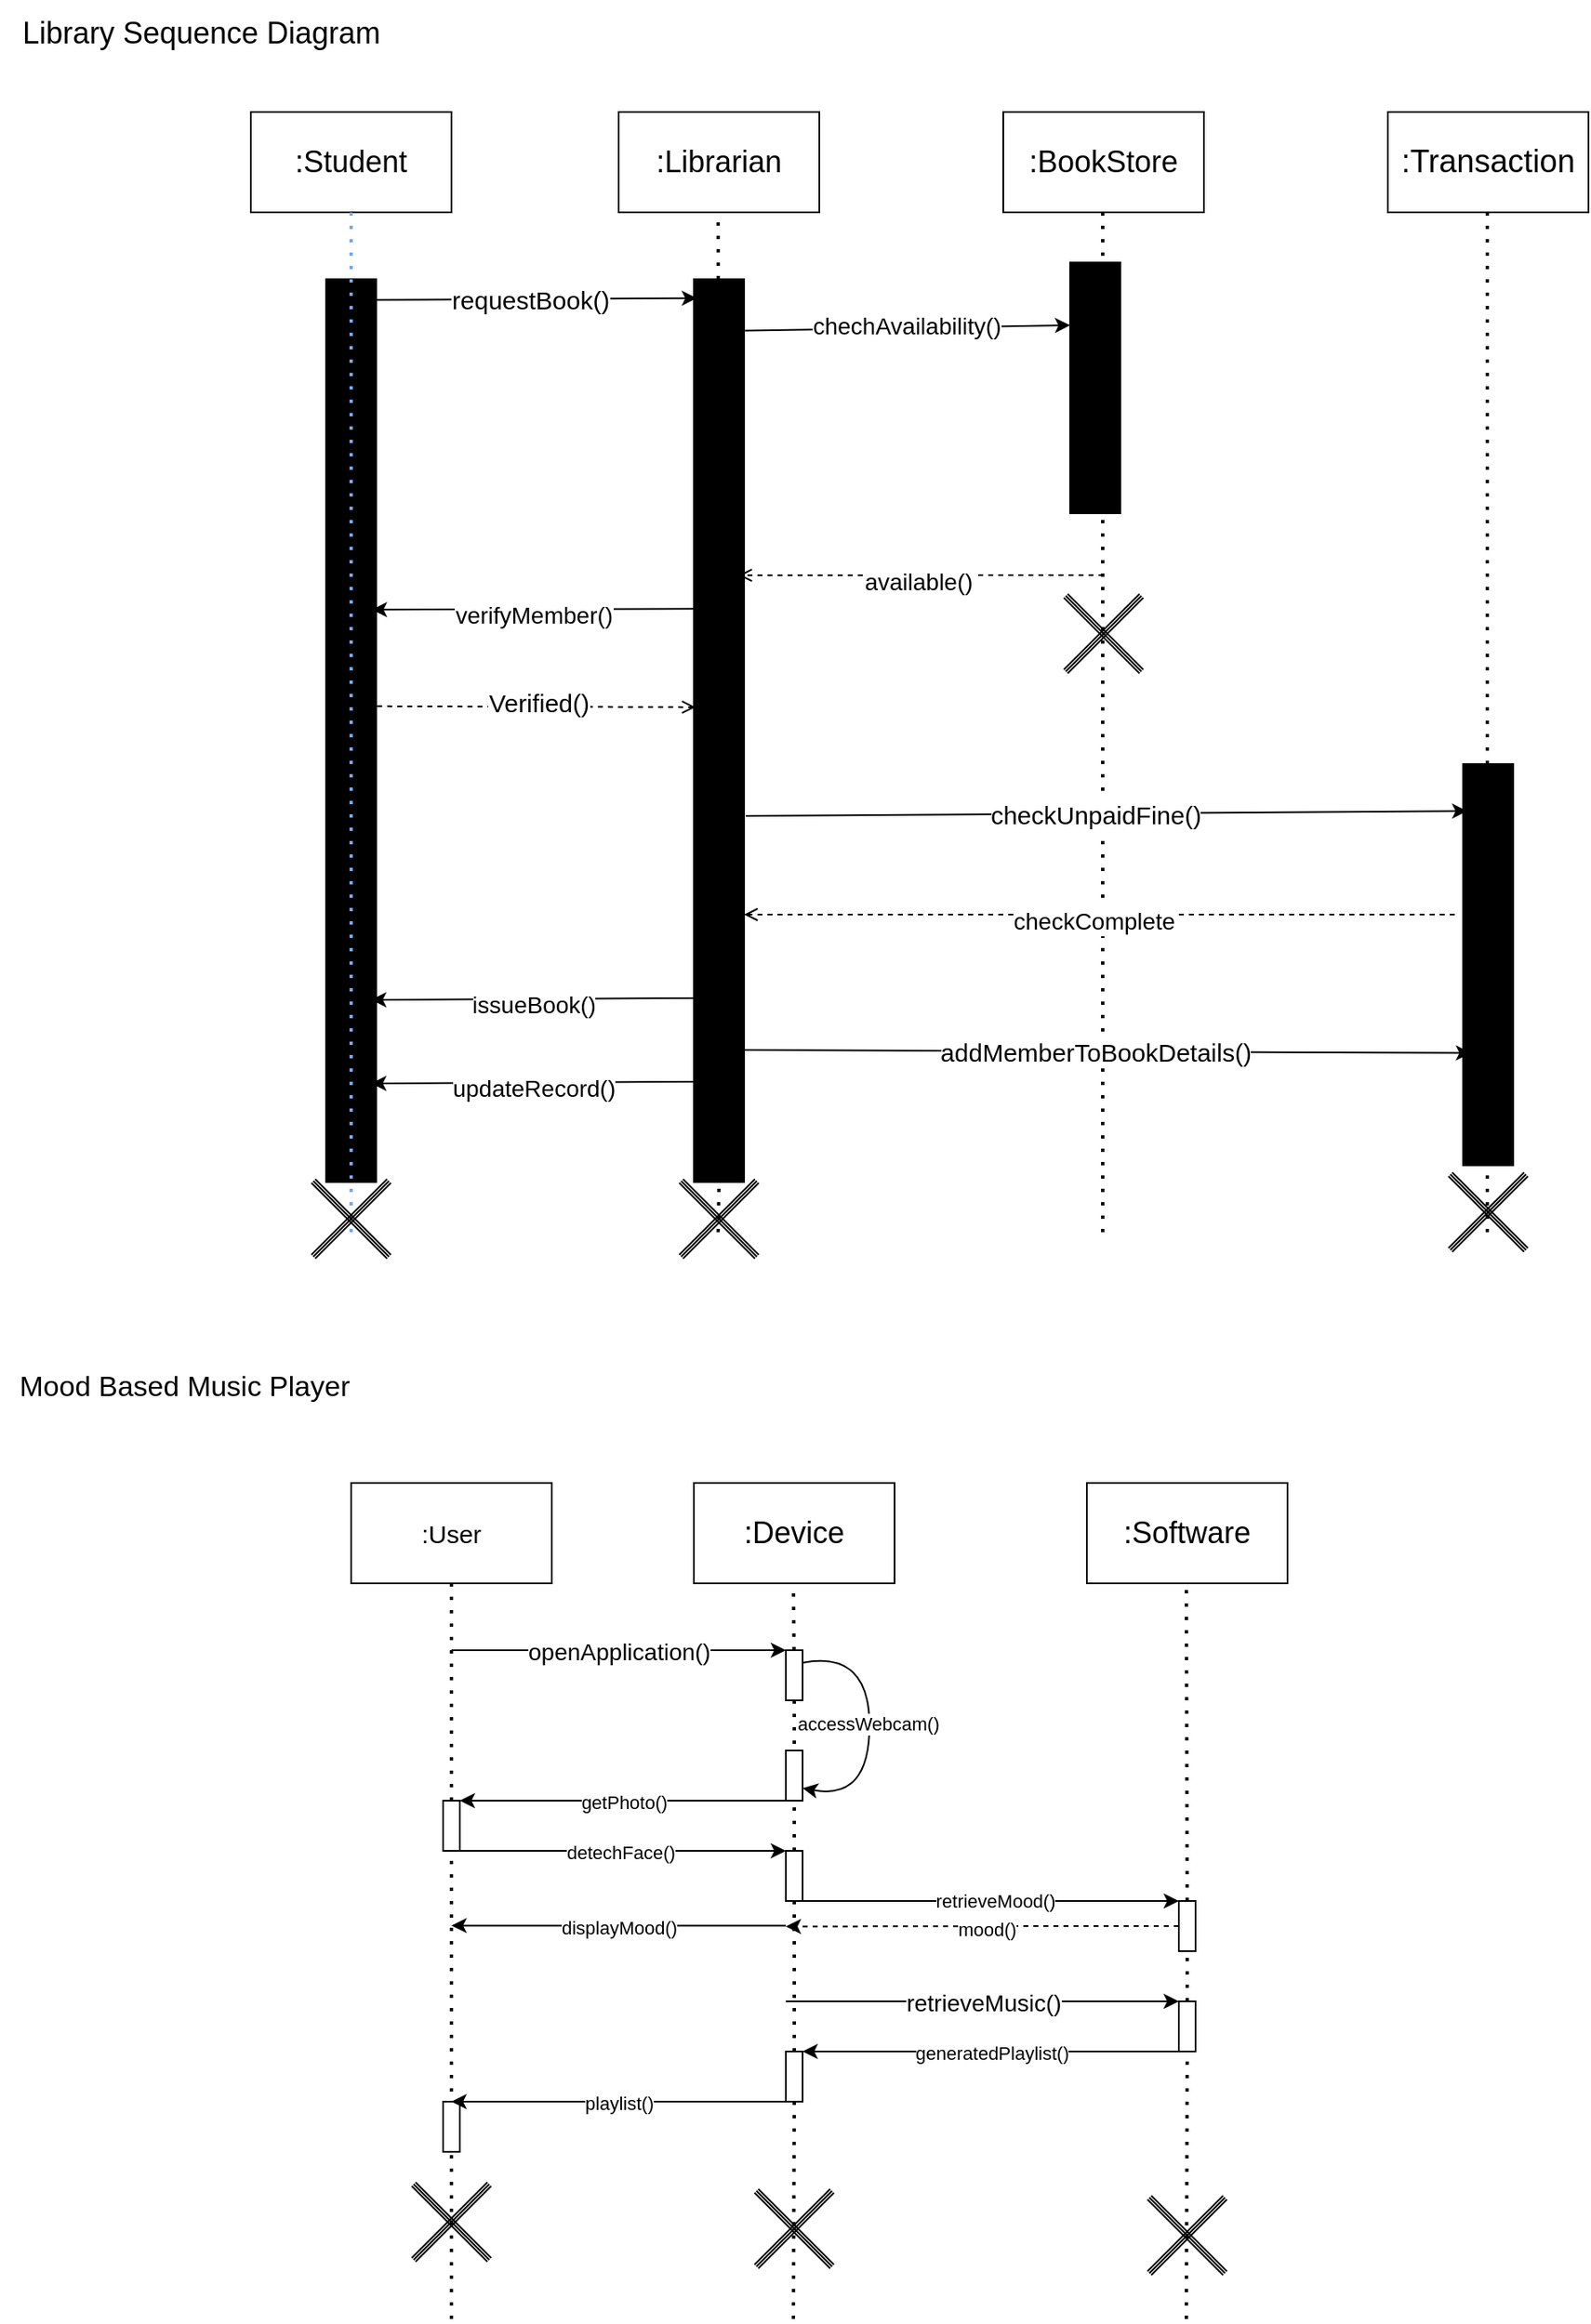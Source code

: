 <mxfile version="25.0.3">
  <diagram name="Page-1" id="gF47ZrCPspih5D5STg21">
    <mxGraphModel dx="1122" dy="735" grid="1" gridSize="10" guides="1" tooltips="1" connect="1" arrows="1" fold="1" page="1" pageScale="1" pageWidth="850" pageHeight="1100" math="0" shadow="0">
      <root>
        <mxCell id="0" />
        <mxCell id="1" parent="0" />
        <mxCell id="yREjnrGovYr2z1x9iULT-9" value="" style="rounded=0;whiteSpace=wrap;html=1;fillColor=#000000;" vertex="1" parent="1">
          <mxGeometry x="205" y="200" width="30" height="540" as="geometry" />
        </mxCell>
        <mxCell id="yREjnrGovYr2z1x9iULT-1" value="&lt;font style=&quot;font-size: 18px;&quot;&gt;:Student&lt;/font&gt;" style="rounded=0;whiteSpace=wrap;html=1;" vertex="1" parent="1">
          <mxGeometry x="160" y="100" width="120" height="60" as="geometry" />
        </mxCell>
        <mxCell id="yREjnrGovYr2z1x9iULT-2" value="&lt;font style=&quot;font-size: 18px;&quot;&gt;:Librarian&lt;/font&gt;" style="rounded=0;whiteSpace=wrap;html=1;" vertex="1" parent="1">
          <mxGeometry x="380" y="100" width="120" height="60" as="geometry" />
        </mxCell>
        <mxCell id="yREjnrGovYr2z1x9iULT-3" value="&lt;font style=&quot;font-size: 18px;&quot;&gt;:BookStore&lt;/font&gt;" style="rounded=0;whiteSpace=wrap;html=1;" vertex="1" parent="1">
          <mxGeometry x="610" y="100" width="120" height="60" as="geometry" />
        </mxCell>
        <mxCell id="yREjnrGovYr2z1x9iULT-4" value="&lt;font style=&quot;font-size: 19px;&quot;&gt;:Transaction&lt;/font&gt;" style="rounded=0;whiteSpace=wrap;html=1;" vertex="1" parent="1">
          <mxGeometry x="840" y="100" width="120" height="60" as="geometry" />
        </mxCell>
        <mxCell id="yREjnrGovYr2z1x9iULT-5" value="" style="endArrow=none;dashed=1;html=1;dashPattern=1 3;strokeWidth=2;rounded=0;entryX=0.5;entryY=1;entryDx=0;entryDy=0;strokeColor=#7EA6E0;" edge="1" parent="1" target="yREjnrGovYr2z1x9iULT-1">
          <mxGeometry width="50" height="50" relative="1" as="geometry">
            <mxPoint x="220" y="770" as="sourcePoint" />
            <mxPoint x="230" y="280" as="targetPoint" />
          </mxGeometry>
        </mxCell>
        <mxCell id="yREjnrGovYr2z1x9iULT-6" value="" style="endArrow=none;dashed=1;html=1;dashPattern=1 3;strokeWidth=2;rounded=0;entryX=0.5;entryY=1;entryDx=0;entryDy=0;" edge="1" parent="1" source="yREjnrGovYr2z1x9iULT-10">
          <mxGeometry width="50" height="50" relative="1" as="geometry">
            <mxPoint x="439.5" y="770" as="sourcePoint" />
            <mxPoint x="439.5" y="160" as="targetPoint" />
          </mxGeometry>
        </mxCell>
        <mxCell id="yREjnrGovYr2z1x9iULT-7" value="" style="endArrow=none;dashed=1;html=1;dashPattern=1 3;strokeWidth=2;rounded=0;entryX=0.5;entryY=1;entryDx=0;entryDy=0;" edge="1" parent="1">
          <mxGeometry width="50" height="50" relative="1" as="geometry">
            <mxPoint x="669.5" y="770" as="sourcePoint" />
            <mxPoint x="669.5" y="160" as="targetPoint" />
          </mxGeometry>
        </mxCell>
        <mxCell id="yREjnrGovYr2z1x9iULT-8" value="" style="endArrow=none;dashed=1;html=1;dashPattern=1 3;strokeWidth=2;rounded=0;entryX=0.5;entryY=1;entryDx=0;entryDy=0;" edge="1" parent="1">
          <mxGeometry width="50" height="50" relative="1" as="geometry">
            <mxPoint x="899.5" y="770" as="sourcePoint" />
            <mxPoint x="899.5" y="160" as="targetPoint" />
          </mxGeometry>
        </mxCell>
        <mxCell id="yREjnrGovYr2z1x9iULT-11" value="" style="endArrow=none;dashed=1;html=1;dashPattern=1 3;strokeWidth=2;rounded=0;entryX=0.5;entryY=1;entryDx=0;entryDy=0;" edge="1" parent="1" target="yREjnrGovYr2z1x9iULT-10">
          <mxGeometry width="50" height="50" relative="1" as="geometry">
            <mxPoint x="439.5" y="770" as="sourcePoint" />
            <mxPoint x="439.5" y="160" as="targetPoint" />
          </mxGeometry>
        </mxCell>
        <mxCell id="yREjnrGovYr2z1x9iULT-10" value="" style="rounded=0;whiteSpace=wrap;html=1;fillColor=#000000;" vertex="1" parent="1">
          <mxGeometry x="425" y="200" width="30" height="540" as="geometry" />
        </mxCell>
        <mxCell id="yREjnrGovYr2z1x9iULT-12" value="" style="rounded=0;whiteSpace=wrap;html=1;fillColor=#000000;" vertex="1" parent="1">
          <mxGeometry x="650" y="190" width="30" height="150" as="geometry" />
        </mxCell>
        <mxCell id="yREjnrGovYr2z1x9iULT-13" value="" style="rounded=0;whiteSpace=wrap;html=1;fillColor=#000000;" vertex="1" parent="1">
          <mxGeometry x="885" y="490" width="30" height="240" as="geometry" />
        </mxCell>
        <mxCell id="yREjnrGovYr2z1x9iULT-14" value="" style="endArrow=classic;html=1;rounded=0;exitX=0.94;exitY=0.023;exitDx=0;exitDy=0;exitPerimeter=0;entryX=0.06;entryY=0.021;entryDx=0;entryDy=0;entryPerimeter=0;" edge="1" parent="1" source="yREjnrGovYr2z1x9iULT-9" target="yREjnrGovYr2z1x9iULT-10">
          <mxGeometry width="50" height="50" relative="1" as="geometry">
            <mxPoint x="290" y="260" as="sourcePoint" />
            <mxPoint x="340" y="210" as="targetPoint" />
          </mxGeometry>
        </mxCell>
        <mxCell id="yREjnrGovYr2z1x9iULT-15" value="&lt;span style=&quot;font-size: 15px;&quot;&gt;requestBook()&lt;/span&gt;" style="edgeLabel;html=1;align=center;verticalAlign=middle;resizable=0;points=[];" vertex="1" connectable="0" parent="yREjnrGovYr2z1x9iULT-14">
          <mxGeometry x="-0.033" relative="1" as="geometry">
            <mxPoint as="offset" />
          </mxGeometry>
        </mxCell>
        <mxCell id="yREjnrGovYr2z1x9iULT-16" value="" style="endArrow=classic;html=1;rounded=0;entryX=0;entryY=0.25;entryDx=0;entryDy=0;exitX=1.02;exitY=0.057;exitDx=0;exitDy=0;exitPerimeter=0;" edge="1" parent="1" source="yREjnrGovYr2z1x9iULT-10" target="yREjnrGovYr2z1x9iULT-12">
          <mxGeometry width="50" height="50" relative="1" as="geometry">
            <mxPoint x="330" y="480" as="sourcePoint" />
            <mxPoint x="380" y="430" as="targetPoint" />
          </mxGeometry>
        </mxCell>
        <mxCell id="yREjnrGovYr2z1x9iULT-17" value="&lt;font style=&quot;font-size: 14px;&quot;&gt;chechAvailability()&lt;/font&gt;" style="edgeLabel;html=1;align=center;verticalAlign=middle;resizable=0;points=[];" vertex="1" connectable="0" parent="yREjnrGovYr2z1x9iULT-16">
          <mxGeometry x="-0.01" y="1" relative="1" as="geometry">
            <mxPoint as="offset" />
          </mxGeometry>
        </mxCell>
        <mxCell id="yREjnrGovYr2z1x9iULT-18" value="" style="endArrow=open;html=1;rounded=0;entryX=0.887;entryY=0.328;entryDx=0;entryDy=0;entryPerimeter=0;endFill=0;dashed=1;" edge="1" parent="1" target="yREjnrGovYr2z1x9iULT-10">
          <mxGeometry width="50" height="50" relative="1" as="geometry">
            <mxPoint x="670" y="377" as="sourcePoint" />
            <mxPoint x="590" y="330" as="targetPoint" />
          </mxGeometry>
        </mxCell>
        <mxCell id="yREjnrGovYr2z1x9iULT-19" value="&lt;font style=&quot;font-size: 14px;&quot;&gt;available()&lt;/font&gt;" style="edgeLabel;html=1;align=center;verticalAlign=middle;resizable=0;points=[];" vertex="1" connectable="0" parent="yREjnrGovYr2z1x9iULT-18">
          <mxGeometry x="0.018" y="4" relative="1" as="geometry">
            <mxPoint as="offset" />
          </mxGeometry>
        </mxCell>
        <mxCell id="yREjnrGovYr2z1x9iULT-21" value="" style="pointerEvents=1;verticalLabelPosition=bottom;shadow=0;dashed=0;align=center;html=1;verticalAlign=top;shape=mxgraph.electrical.inductors.iron_core;rotation=45;" vertex="1" parent="1">
          <mxGeometry x="638" y="410" width="64" height="4" as="geometry" />
        </mxCell>
        <mxCell id="yREjnrGovYr2z1x9iULT-22" value="" style="pointerEvents=1;verticalLabelPosition=bottom;shadow=0;dashed=0;align=center;html=1;verticalAlign=top;shape=mxgraph.electrical.inductors.iron_core;rotation=-45;" vertex="1" parent="1">
          <mxGeometry x="638" y="410" width="64" height="4" as="geometry" />
        </mxCell>
        <mxCell id="yREjnrGovYr2z1x9iULT-23" value="" style="endArrow=classic;html=1;rounded=0;entryX=0.913;entryY=0.366;entryDx=0;entryDy=0;entryPerimeter=0;exitX=0.007;exitY=0.365;exitDx=0;exitDy=0;exitPerimeter=0;" edge="1" parent="1" source="yREjnrGovYr2z1x9iULT-10" target="yREjnrGovYr2z1x9iULT-9">
          <mxGeometry width="50" height="50" relative="1" as="geometry">
            <mxPoint x="340" y="460" as="sourcePoint" />
            <mxPoint x="390" y="410" as="targetPoint" />
            <Array as="points" />
          </mxGeometry>
        </mxCell>
        <mxCell id="yREjnrGovYr2z1x9iULT-24" value="&lt;font style=&quot;font-size: 14px;&quot;&gt;verifyMember()&lt;/font&gt;" style="edgeLabel;html=1;align=center;verticalAlign=middle;resizable=0;points=[];" vertex="1" connectable="0" parent="yREjnrGovYr2z1x9iULT-23">
          <mxGeometry x="0.0" y="3" relative="1" as="geometry">
            <mxPoint as="offset" />
          </mxGeometry>
        </mxCell>
        <mxCell id="yREjnrGovYr2z1x9iULT-25" value="" style="endArrow=open;html=1;rounded=0;entryX=0.033;entryY=0.474;entryDx=0;entryDy=0;entryPerimeter=0;endFill=0;dashed=1;exitX=1.02;exitY=0.473;exitDx=0;exitDy=0;exitPerimeter=0;" edge="1" parent="1" source="yREjnrGovYr2z1x9iULT-9" target="yREjnrGovYr2z1x9iULT-10">
          <mxGeometry width="50" height="50" relative="1" as="geometry">
            <mxPoint x="500" y="580" as="sourcePoint" />
            <mxPoint x="282" y="580" as="targetPoint" />
          </mxGeometry>
        </mxCell>
        <mxCell id="yREjnrGovYr2z1x9iULT-30" value="&lt;font style=&quot;font-size: 15px;&quot;&gt;Verified()&lt;/font&gt;" style="edgeLabel;html=1;align=center;verticalAlign=middle;resizable=0;points=[];" vertex="1" connectable="0" parent="yREjnrGovYr2z1x9iULT-25">
          <mxGeometry x="0.011" y="3" relative="1" as="geometry">
            <mxPoint as="offset" />
          </mxGeometry>
        </mxCell>
        <mxCell id="yREjnrGovYr2z1x9iULT-31" value="" style="endArrow=classic;html=1;rounded=0;exitX=0.94;exitY=0.023;exitDx=0;exitDy=0;exitPerimeter=0;entryX=0.083;entryY=0.117;entryDx=0;entryDy=0;entryPerimeter=0;" edge="1" parent="1" target="yREjnrGovYr2z1x9iULT-13">
          <mxGeometry width="50" height="50" relative="1" as="geometry">
            <mxPoint x="456" y="521" as="sourcePoint" />
            <mxPoint x="880" y="520" as="targetPoint" />
          </mxGeometry>
        </mxCell>
        <mxCell id="yREjnrGovYr2z1x9iULT-32" value="&lt;span style=&quot;font-size: 15px;&quot;&gt;checkUnpaidFine()&lt;/span&gt;" style="edgeLabel;html=1;align=center;verticalAlign=middle;resizable=0;points=[];" vertex="1" connectable="0" parent="yREjnrGovYr2z1x9iULT-31">
          <mxGeometry x="-0.033" relative="1" as="geometry">
            <mxPoint as="offset" />
          </mxGeometry>
        </mxCell>
        <mxCell id="yREjnrGovYr2z1x9iULT-33" value="" style="endArrow=open;html=1;rounded=0;entryX=0.887;entryY=0.328;entryDx=0;entryDy=0;entryPerimeter=0;endFill=0;dashed=1;" edge="1" parent="1">
          <mxGeometry width="50" height="50" relative="1" as="geometry">
            <mxPoint x="880" y="580" as="sourcePoint" />
            <mxPoint x="455" y="580" as="targetPoint" />
          </mxGeometry>
        </mxCell>
        <mxCell id="yREjnrGovYr2z1x9iULT-34" value="&lt;span style=&quot;font-size: 14px;&quot;&gt;checkComplete&lt;/span&gt;" style="edgeLabel;html=1;align=center;verticalAlign=middle;resizable=0;points=[];" vertex="1" connectable="0" parent="yREjnrGovYr2z1x9iULT-33">
          <mxGeometry x="0.018" y="4" relative="1" as="geometry">
            <mxPoint as="offset" />
          </mxGeometry>
        </mxCell>
        <mxCell id="yREjnrGovYr2z1x9iULT-36" value="&lt;font style=&quot;font-size: 15px;&quot;&gt;:User&lt;/font&gt;" style="rounded=0;whiteSpace=wrap;html=1;" vertex="1" parent="1">
          <mxGeometry x="220" y="920" width="120" height="60" as="geometry" />
        </mxCell>
        <mxCell id="yREjnrGovYr2z1x9iULT-37" value="&lt;font style=&quot;font-size: 18px;&quot;&gt;:Device&lt;/font&gt;" style="rounded=0;whiteSpace=wrap;html=1;" vertex="1" parent="1">
          <mxGeometry x="425" y="920" width="120" height="60" as="geometry" />
        </mxCell>
        <mxCell id="yREjnrGovYr2z1x9iULT-38" value="&lt;font style=&quot;font-size: 18px;&quot;&gt;:Software&lt;/font&gt;" style="rounded=0;whiteSpace=wrap;html=1;" vertex="1" parent="1">
          <mxGeometry x="660" y="920" width="120" height="60" as="geometry" />
        </mxCell>
        <mxCell id="yREjnrGovYr2z1x9iULT-39" value="" style="endArrow=none;dashed=1;html=1;dashPattern=1 3;strokeWidth=2;rounded=0;entryX=0.5;entryY=1;entryDx=0;entryDy=0;" edge="1" parent="1" source="yREjnrGovYr2z1x9iULT-49" target="yREjnrGovYr2z1x9iULT-36">
          <mxGeometry width="50" height="50" relative="1" as="geometry">
            <mxPoint x="280" y="1420" as="sourcePoint" />
            <mxPoint x="290" y="1040" as="targetPoint" />
          </mxGeometry>
        </mxCell>
        <mxCell id="yREjnrGovYr2z1x9iULT-40" value="" style="endArrow=none;dashed=1;html=1;dashPattern=1 3;strokeWidth=2;rounded=0;entryX=0.5;entryY=1;entryDx=0;entryDy=0;" edge="1" parent="1" source="yREjnrGovYr2z1x9iULT-44">
          <mxGeometry width="50" height="50" relative="1" as="geometry">
            <mxPoint x="484.5" y="1420" as="sourcePoint" />
            <mxPoint x="484.5" y="980" as="targetPoint" />
          </mxGeometry>
        </mxCell>
        <mxCell id="yREjnrGovYr2z1x9iULT-41" value="" style="endArrow=none;dashed=1;html=1;dashPattern=1 3;strokeWidth=2;rounded=0;entryX=0.5;entryY=1;entryDx=0;entryDy=0;" edge="1" parent="1" source="yREjnrGovYr2z1x9iULT-58">
          <mxGeometry width="50" height="50" relative="1" as="geometry">
            <mxPoint x="719.5" y="1420" as="sourcePoint" />
            <mxPoint x="719.5" y="980" as="targetPoint" />
          </mxGeometry>
        </mxCell>
        <mxCell id="yREjnrGovYr2z1x9iULT-42" value="" style="endArrow=classic;html=1;rounded=0;" edge="1" parent="1">
          <mxGeometry width="50" height="50" relative="1" as="geometry">
            <mxPoint x="280" y="1020" as="sourcePoint" />
            <mxPoint x="480" y="1020" as="targetPoint" />
          </mxGeometry>
        </mxCell>
        <mxCell id="yREjnrGovYr2z1x9iULT-43" value="&lt;font style=&quot;font-size: 14px;&quot;&gt;openApplication()&lt;/font&gt;" style="edgeLabel;html=1;align=center;verticalAlign=middle;resizable=0;points=[];" vertex="1" connectable="0" parent="yREjnrGovYr2z1x9iULT-42">
          <mxGeometry x="-0.002" y="-1" relative="1" as="geometry">
            <mxPoint as="offset" />
          </mxGeometry>
        </mxCell>
        <mxCell id="yREjnrGovYr2z1x9iULT-45" value="" style="endArrow=none;dashed=1;html=1;dashPattern=1 3;strokeWidth=2;rounded=0;entryX=0.5;entryY=1;entryDx=0;entryDy=0;" edge="1" parent="1" source="yREjnrGovYr2z1x9iULT-54" target="yREjnrGovYr2z1x9iULT-44">
          <mxGeometry width="50" height="50" relative="1" as="geometry">
            <mxPoint x="484.5" y="1420" as="sourcePoint" />
            <mxPoint x="484.5" y="980" as="targetPoint" />
          </mxGeometry>
        </mxCell>
        <mxCell id="yREjnrGovYr2z1x9iULT-44" value="" style="rounded=0;whiteSpace=wrap;html=1;" vertex="1" parent="1">
          <mxGeometry x="480" y="1020" width="10" height="30" as="geometry" />
        </mxCell>
        <mxCell id="yREjnrGovYr2z1x9iULT-46" value="" style="rounded=0;whiteSpace=wrap;html=1;" vertex="1" parent="1">
          <mxGeometry x="480" y="1080" width="10" height="30" as="geometry" />
        </mxCell>
        <mxCell id="yREjnrGovYr2z1x9iULT-47" value="" style="curved=1;endArrow=classic;html=1;rounded=0;entryX=1;entryY=0.75;entryDx=0;entryDy=0;exitX=1;exitY=0.25;exitDx=0;exitDy=0;" edge="1" parent="1" source="yREjnrGovYr2z1x9iULT-44" target="yREjnrGovYr2z1x9iULT-46">
          <mxGeometry width="50" height="50" relative="1" as="geometry">
            <mxPoint x="530" y="1160" as="sourcePoint" />
            <mxPoint x="580" y="1110" as="targetPoint" />
            <Array as="points">
              <mxPoint x="530" y="1020" />
              <mxPoint x="530" y="1110" />
            </Array>
          </mxGeometry>
        </mxCell>
        <mxCell id="yREjnrGovYr2z1x9iULT-48" value="accessWebcam()" style="edgeLabel;html=1;align=center;verticalAlign=middle;resizable=0;points=[];" vertex="1" connectable="0" parent="yREjnrGovYr2z1x9iULT-47">
          <mxGeometry x="-0.02" y="-1" relative="1" as="geometry">
            <mxPoint as="offset" />
          </mxGeometry>
        </mxCell>
        <mxCell id="yREjnrGovYr2z1x9iULT-50" value="" style="endArrow=none;dashed=1;html=1;dashPattern=1 3;strokeWidth=2;rounded=0;entryX=0.5;entryY=1;entryDx=0;entryDy=0;" edge="1" parent="1" target="yREjnrGovYr2z1x9iULT-49">
          <mxGeometry width="50" height="50" relative="1" as="geometry">
            <mxPoint x="280" y="1420" as="sourcePoint" />
            <mxPoint x="280" y="980" as="targetPoint" />
          </mxGeometry>
        </mxCell>
        <mxCell id="yREjnrGovYr2z1x9iULT-49" value="" style="rounded=0;whiteSpace=wrap;html=1;" vertex="1" parent="1">
          <mxGeometry x="275" y="1110" width="10" height="30" as="geometry" />
        </mxCell>
        <mxCell id="yREjnrGovYr2z1x9iULT-51" value="" style="endArrow=classic;html=1;rounded=0;entryX=1;entryY=0;entryDx=0;entryDy=0;exitX=0;exitY=1;exitDx=0;exitDy=0;" edge="1" parent="1" source="yREjnrGovYr2z1x9iULT-46" target="yREjnrGovYr2z1x9iULT-49">
          <mxGeometry width="50" height="50" relative="1" as="geometry">
            <mxPoint x="350" y="1190" as="sourcePoint" />
            <mxPoint x="400" y="1140" as="targetPoint" />
            <Array as="points" />
          </mxGeometry>
        </mxCell>
        <mxCell id="yREjnrGovYr2z1x9iULT-53" value="getPhoto()" style="edgeLabel;html=1;align=center;verticalAlign=middle;resizable=0;points=[];" vertex="1" connectable="0" parent="yREjnrGovYr2z1x9iULT-51">
          <mxGeometry x="0.001" y="1" relative="1" as="geometry">
            <mxPoint as="offset" />
          </mxGeometry>
        </mxCell>
        <mxCell id="yREjnrGovYr2z1x9iULT-55" value="" style="endArrow=none;dashed=1;html=1;dashPattern=1 3;strokeWidth=2;rounded=0;entryX=0.5;entryY=1;entryDx=0;entryDy=0;" edge="1" parent="1" source="yREjnrGovYr2z1x9iULT-80" target="yREjnrGovYr2z1x9iULT-54">
          <mxGeometry width="50" height="50" relative="1" as="geometry">
            <mxPoint x="484.5" y="1420" as="sourcePoint" />
            <mxPoint x="485" y="1050" as="targetPoint" />
          </mxGeometry>
        </mxCell>
        <mxCell id="yREjnrGovYr2z1x9iULT-60" style="edgeStyle=orthogonalEdgeStyle;rounded=0;orthogonalLoop=1;jettySize=auto;html=1;exitX=1;exitY=1;exitDx=0;exitDy=0;" edge="1" parent="1" source="yREjnrGovYr2z1x9iULT-54">
          <mxGeometry relative="1" as="geometry">
            <mxPoint x="715" y="1170" as="targetPoint" />
            <Array as="points">
              <mxPoint x="660" y="1170" />
              <mxPoint x="660" y="1170" />
            </Array>
          </mxGeometry>
        </mxCell>
        <mxCell id="yREjnrGovYr2z1x9iULT-61" value="retrieveMood()" style="edgeLabel;html=1;align=center;verticalAlign=middle;resizable=0;points=[];" vertex="1" connectable="0" parent="yREjnrGovYr2z1x9iULT-60">
          <mxGeometry x="0.021" relative="1" as="geometry">
            <mxPoint as="offset" />
          </mxGeometry>
        </mxCell>
        <mxCell id="yREjnrGovYr2z1x9iULT-54" value="" style="rounded=0;whiteSpace=wrap;html=1;" vertex="1" parent="1">
          <mxGeometry x="480" y="1140" width="10" height="30" as="geometry" />
        </mxCell>
        <mxCell id="yREjnrGovYr2z1x9iULT-56" value="" style="endArrow=classic;html=1;rounded=0;exitX=0.75;exitY=1;exitDx=0;exitDy=0;entryX=0;entryY=0;entryDx=0;entryDy=0;" edge="1" parent="1" source="yREjnrGovYr2z1x9iULT-49" target="yREjnrGovYr2z1x9iULT-54">
          <mxGeometry width="50" height="50" relative="1" as="geometry">
            <mxPoint x="320" y="1190" as="sourcePoint" />
            <mxPoint x="370" y="1140" as="targetPoint" />
          </mxGeometry>
        </mxCell>
        <mxCell id="yREjnrGovYr2z1x9iULT-57" value="detechFace()" style="edgeLabel;html=1;align=center;verticalAlign=middle;resizable=0;points=[];" vertex="1" connectable="0" parent="yREjnrGovYr2z1x9iULT-56">
          <mxGeometry x="-0.001" y="-1" relative="1" as="geometry">
            <mxPoint as="offset" />
          </mxGeometry>
        </mxCell>
        <mxCell id="yREjnrGovYr2z1x9iULT-59" value="" style="endArrow=none;dashed=1;html=1;dashPattern=1 3;strokeWidth=2;rounded=0;entryX=0.5;entryY=1;entryDx=0;entryDy=0;" edge="1" parent="1" source="yREjnrGovYr2z1x9iULT-69" target="yREjnrGovYr2z1x9iULT-58">
          <mxGeometry width="50" height="50" relative="1" as="geometry">
            <mxPoint x="719.5" y="1420" as="sourcePoint" />
            <mxPoint x="719.5" y="980" as="targetPoint" />
          </mxGeometry>
        </mxCell>
        <mxCell id="yREjnrGovYr2z1x9iULT-62" style="edgeStyle=orthogonalEdgeStyle;rounded=0;orthogonalLoop=1;jettySize=auto;html=1;exitX=0;exitY=0.5;exitDx=0;exitDy=0;dashed=1;" edge="1" parent="1" source="yREjnrGovYr2z1x9iULT-58">
          <mxGeometry relative="1" as="geometry">
            <mxPoint x="480" y="1185.25" as="targetPoint" />
            <Array as="points">
              <mxPoint x="660" y="1185" />
              <mxPoint x="660" y="1185" />
            </Array>
          </mxGeometry>
        </mxCell>
        <mxCell id="yREjnrGovYr2z1x9iULT-63" value="mood()" style="edgeLabel;html=1;align=center;verticalAlign=middle;resizable=0;points=[];" vertex="1" connectable="0" parent="yREjnrGovYr2z1x9iULT-62">
          <mxGeometry x="-0.001" y="3" relative="1" as="geometry">
            <mxPoint x="2" y="-1" as="offset" />
          </mxGeometry>
        </mxCell>
        <mxCell id="yREjnrGovYr2z1x9iULT-58" value="" style="rounded=0;whiteSpace=wrap;html=1;" vertex="1" parent="1">
          <mxGeometry x="715" y="1170" width="10" height="30" as="geometry" />
        </mxCell>
        <mxCell id="yREjnrGovYr2z1x9iULT-66" value="" style="endArrow=classic;html=1;rounded=0;exitX=0;exitY=1;exitDx=0;exitDy=0;" edge="1" parent="1">
          <mxGeometry width="50" height="50" relative="1" as="geometry">
            <mxPoint x="480" y="1184.69" as="sourcePoint" />
            <mxPoint x="280" y="1184.69" as="targetPoint" />
            <Array as="points" />
          </mxGeometry>
        </mxCell>
        <mxCell id="yREjnrGovYr2z1x9iULT-67" value="displayMood()" style="edgeLabel;html=1;align=center;verticalAlign=middle;resizable=0;points=[];" vertex="1" connectable="0" parent="yREjnrGovYr2z1x9iULT-66">
          <mxGeometry x="0.001" y="1" relative="1" as="geometry">
            <mxPoint as="offset" />
          </mxGeometry>
        </mxCell>
        <mxCell id="yREjnrGovYr2z1x9iULT-70" value="" style="endArrow=none;dashed=1;html=1;dashPattern=1 3;strokeWidth=2;rounded=0;entryX=0.5;entryY=1;entryDx=0;entryDy=0;" edge="1" parent="1" target="yREjnrGovYr2z1x9iULT-69">
          <mxGeometry width="50" height="50" relative="1" as="geometry">
            <mxPoint x="719.5" y="1420" as="sourcePoint" />
            <mxPoint x="720" y="1200" as="targetPoint" />
          </mxGeometry>
        </mxCell>
        <mxCell id="yREjnrGovYr2z1x9iULT-69" value="" style="rounded=0;whiteSpace=wrap;html=1;" vertex="1" parent="1">
          <mxGeometry x="715" y="1230" width="10" height="30" as="geometry" />
        </mxCell>
        <mxCell id="yREjnrGovYr2z1x9iULT-73" value="" style="endArrow=classic;html=1;rounded=0;" edge="1" parent="1">
          <mxGeometry width="50" height="50" relative="1" as="geometry">
            <mxPoint x="480" y="1230" as="sourcePoint" />
            <mxPoint x="715" y="1230" as="targetPoint" />
          </mxGeometry>
        </mxCell>
        <mxCell id="yREjnrGovYr2z1x9iULT-74" value="&lt;span style=&quot;font-size: 14px;&quot;&gt;retrieveMusic()&lt;/span&gt;" style="edgeLabel;html=1;align=center;verticalAlign=middle;resizable=0;points=[];" vertex="1" connectable="0" parent="yREjnrGovYr2z1x9iULT-73">
          <mxGeometry x="-0.002" y="-1" relative="1" as="geometry">
            <mxPoint as="offset" />
          </mxGeometry>
        </mxCell>
        <mxCell id="yREjnrGovYr2z1x9iULT-75" value="" style="endArrow=classic;html=1;rounded=0;exitX=0;exitY=1;exitDx=0;exitDy=0;entryX=1;entryY=0;entryDx=0;entryDy=0;" edge="1" parent="1" target="yREjnrGovYr2z1x9iULT-80">
          <mxGeometry width="50" height="50" relative="1" as="geometry">
            <mxPoint x="715" y="1260" as="sourcePoint" />
            <mxPoint x="480" y="1260" as="targetPoint" />
            <Array as="points" />
          </mxGeometry>
        </mxCell>
        <mxCell id="yREjnrGovYr2z1x9iULT-76" value="generatedPlaylist()" style="edgeLabel;html=1;align=center;verticalAlign=middle;resizable=0;points=[];" vertex="1" connectable="0" parent="yREjnrGovYr2z1x9iULT-75">
          <mxGeometry x="0.001" y="1" relative="1" as="geometry">
            <mxPoint as="offset" />
          </mxGeometry>
        </mxCell>
        <mxCell id="yREjnrGovYr2z1x9iULT-81" value="" style="endArrow=none;dashed=1;html=1;dashPattern=1 3;strokeWidth=2;rounded=0;entryX=0.5;entryY=1;entryDx=0;entryDy=0;" edge="1" parent="1" target="yREjnrGovYr2z1x9iULT-80">
          <mxGeometry width="50" height="50" relative="1" as="geometry">
            <mxPoint x="484.5" y="1420" as="sourcePoint" />
            <mxPoint x="485" y="1170" as="targetPoint" />
          </mxGeometry>
        </mxCell>
        <mxCell id="yREjnrGovYr2z1x9iULT-80" value="" style="rounded=0;whiteSpace=wrap;html=1;" vertex="1" parent="1">
          <mxGeometry x="480" y="1260" width="10" height="30" as="geometry" />
        </mxCell>
        <mxCell id="yREjnrGovYr2z1x9iULT-82" value="" style="rounded=0;whiteSpace=wrap;html=1;" vertex="1" parent="1">
          <mxGeometry x="275" y="1290" width="10" height="30" as="geometry" />
        </mxCell>
        <mxCell id="yREjnrGovYr2z1x9iULT-84" value="" style="endArrow=classic;html=1;rounded=0;exitX=0;exitY=1;exitDx=0;exitDy=0;" edge="1" parent="1">
          <mxGeometry width="50" height="50" relative="1" as="geometry">
            <mxPoint x="480" y="1290" as="sourcePoint" />
            <mxPoint x="280" y="1290" as="targetPoint" />
            <Array as="points" />
          </mxGeometry>
        </mxCell>
        <mxCell id="yREjnrGovYr2z1x9iULT-85" value="playlist()" style="edgeLabel;html=1;align=center;verticalAlign=middle;resizable=0;points=[];" vertex="1" connectable="0" parent="yREjnrGovYr2z1x9iULT-84">
          <mxGeometry x="0.001" y="1" relative="1" as="geometry">
            <mxPoint as="offset" />
          </mxGeometry>
        </mxCell>
        <mxCell id="yREjnrGovYr2z1x9iULT-86" value="" style="pointerEvents=1;verticalLabelPosition=bottom;shadow=0;dashed=0;align=center;html=1;verticalAlign=top;shape=mxgraph.electrical.inductors.iron_core;rotation=45;" vertex="1" parent="1">
          <mxGeometry x="248" y="1360" width="64" height="4" as="geometry" />
        </mxCell>
        <mxCell id="yREjnrGovYr2z1x9iULT-87" value="" style="pointerEvents=1;verticalLabelPosition=bottom;shadow=0;dashed=0;align=center;html=1;verticalAlign=top;shape=mxgraph.electrical.inductors.iron_core;rotation=-45;" vertex="1" parent="1">
          <mxGeometry x="248" y="1360" width="64" height="4" as="geometry" />
        </mxCell>
        <mxCell id="yREjnrGovYr2z1x9iULT-88" value="" style="pointerEvents=1;verticalLabelPosition=bottom;shadow=0;dashed=0;align=center;html=1;verticalAlign=top;shape=mxgraph.electrical.inductors.iron_core;rotation=45;" vertex="1" parent="1">
          <mxGeometry x="453" y="1364" width="64" height="4" as="geometry" />
        </mxCell>
        <mxCell id="yREjnrGovYr2z1x9iULT-89" value="" style="pointerEvents=1;verticalLabelPosition=bottom;shadow=0;dashed=0;align=center;html=1;verticalAlign=top;shape=mxgraph.electrical.inductors.iron_core;rotation=-45;" vertex="1" parent="1">
          <mxGeometry x="453" y="1364" width="64" height="4" as="geometry" />
        </mxCell>
        <mxCell id="yREjnrGovYr2z1x9iULT-90" value="" style="pointerEvents=1;verticalLabelPosition=bottom;shadow=0;dashed=0;align=center;html=1;verticalAlign=top;shape=mxgraph.electrical.inductors.iron_core;rotation=45;" vertex="1" parent="1">
          <mxGeometry x="688" y="1368" width="64" height="4" as="geometry" />
        </mxCell>
        <mxCell id="yREjnrGovYr2z1x9iULT-91" value="" style="pointerEvents=1;verticalLabelPosition=bottom;shadow=0;dashed=0;align=center;html=1;verticalAlign=top;shape=mxgraph.electrical.inductors.iron_core;rotation=-45;" vertex="1" parent="1">
          <mxGeometry x="688" y="1368" width="64" height="4" as="geometry" />
        </mxCell>
        <mxCell id="yREjnrGovYr2z1x9iULT-92" value="" style="endArrow=classic;html=1;rounded=0;entryX=0.913;entryY=0.366;entryDx=0;entryDy=0;entryPerimeter=0;exitX=0.007;exitY=0.365;exitDx=0;exitDy=0;exitPerimeter=0;" edge="1" parent="1">
          <mxGeometry width="50" height="50" relative="1" as="geometry">
            <mxPoint x="425" y="630" as="sourcePoint" />
            <mxPoint x="232" y="631" as="targetPoint" />
            <Array as="points" />
          </mxGeometry>
        </mxCell>
        <mxCell id="yREjnrGovYr2z1x9iULT-93" value="&lt;font style=&quot;font-size: 14px;&quot;&gt;issueBook()&lt;/font&gt;" style="edgeLabel;html=1;align=center;verticalAlign=middle;resizable=0;points=[];" vertex="1" connectable="0" parent="yREjnrGovYr2z1x9iULT-92">
          <mxGeometry x="0.0" y="3" relative="1" as="geometry">
            <mxPoint as="offset" />
          </mxGeometry>
        </mxCell>
        <mxCell id="yREjnrGovYr2z1x9iULT-94" value="" style="endArrow=classic;html=1;rounded=0;exitX=0.94;exitY=0.023;exitDx=0;exitDy=0;exitPerimeter=0;entryX=0.159;entryY=0.72;entryDx=0;entryDy=0;entryPerimeter=0;" edge="1" parent="1" target="yREjnrGovYr2z1x9iULT-13">
          <mxGeometry width="50" height="50" relative="1" as="geometry">
            <mxPoint x="455" y="661" as="sourcePoint" />
            <mxPoint x="879" y="660" as="targetPoint" />
          </mxGeometry>
        </mxCell>
        <mxCell id="yREjnrGovYr2z1x9iULT-95" value="&lt;span style=&quot;font-size: 15px;&quot;&gt;addMemberToBookDetails()&lt;/span&gt;" style="edgeLabel;html=1;align=center;verticalAlign=middle;resizable=0;points=[];" vertex="1" connectable="0" parent="yREjnrGovYr2z1x9iULT-94">
          <mxGeometry x="-0.033" relative="1" as="geometry">
            <mxPoint as="offset" />
          </mxGeometry>
        </mxCell>
        <mxCell id="yREjnrGovYr2z1x9iULT-96" value="" style="endArrow=classic;html=1;rounded=0;entryX=0.913;entryY=0.366;entryDx=0;entryDy=0;entryPerimeter=0;exitX=0.007;exitY=0.365;exitDx=0;exitDy=0;exitPerimeter=0;" edge="1" parent="1">
          <mxGeometry width="50" height="50" relative="1" as="geometry">
            <mxPoint x="425" y="680" as="sourcePoint" />
            <mxPoint x="232" y="681" as="targetPoint" />
            <Array as="points" />
          </mxGeometry>
        </mxCell>
        <mxCell id="yREjnrGovYr2z1x9iULT-97" value="&lt;font style=&quot;font-size: 14px;&quot;&gt;updateRecord()&lt;/font&gt;" style="edgeLabel;html=1;align=center;verticalAlign=middle;resizable=0;points=[];" vertex="1" connectable="0" parent="yREjnrGovYr2z1x9iULT-96">
          <mxGeometry x="0.0" y="3" relative="1" as="geometry">
            <mxPoint as="offset" />
          </mxGeometry>
        </mxCell>
        <mxCell id="yREjnrGovYr2z1x9iULT-98" value="" style="pointerEvents=1;verticalLabelPosition=bottom;shadow=0;dashed=0;align=center;html=1;verticalAlign=top;shape=mxgraph.electrical.inductors.iron_core;rotation=45;" vertex="1" parent="1">
          <mxGeometry x="188" y="760" width="64" height="4" as="geometry" />
        </mxCell>
        <mxCell id="yREjnrGovYr2z1x9iULT-99" value="" style="pointerEvents=1;verticalLabelPosition=bottom;shadow=0;dashed=0;align=center;html=1;verticalAlign=top;shape=mxgraph.electrical.inductors.iron_core;rotation=-45;" vertex="1" parent="1">
          <mxGeometry x="188" y="760" width="64" height="4" as="geometry" />
        </mxCell>
        <mxCell id="yREjnrGovYr2z1x9iULT-106" value="" style="pointerEvents=1;verticalLabelPosition=bottom;shadow=0;dashed=0;align=center;html=1;verticalAlign=top;shape=mxgraph.electrical.inductors.iron_core;rotation=45;" vertex="1" parent="1">
          <mxGeometry x="408" y="760" width="64" height="4" as="geometry" />
        </mxCell>
        <mxCell id="yREjnrGovYr2z1x9iULT-107" value="" style="pointerEvents=1;verticalLabelPosition=bottom;shadow=0;dashed=0;align=center;html=1;verticalAlign=top;shape=mxgraph.electrical.inductors.iron_core;rotation=-45;" vertex="1" parent="1">
          <mxGeometry x="408" y="760" width="64" height="4" as="geometry" />
        </mxCell>
        <mxCell id="yREjnrGovYr2z1x9iULT-108" value="" style="pointerEvents=1;verticalLabelPosition=bottom;shadow=0;dashed=0;align=center;html=1;verticalAlign=top;shape=mxgraph.electrical.inductors.iron_core;rotation=45;" vertex="1" parent="1">
          <mxGeometry x="868" y="756" width="64" height="4" as="geometry" />
        </mxCell>
        <mxCell id="yREjnrGovYr2z1x9iULT-109" value="" style="pointerEvents=1;verticalLabelPosition=bottom;shadow=0;dashed=0;align=center;html=1;verticalAlign=top;shape=mxgraph.electrical.inductors.iron_core;rotation=-45;" vertex="1" parent="1">
          <mxGeometry x="868" y="756" width="64" height="4" as="geometry" />
        </mxCell>
        <mxCell id="yREjnrGovYr2z1x9iULT-110" value="&lt;font style=&quot;font-size: 18px;&quot;&gt;Library Sequence Diagram&lt;/font&gt;" style="text;html=1;align=center;verticalAlign=middle;resizable=0;points=[];autosize=1;strokeColor=none;fillColor=none;" vertex="1" parent="1">
          <mxGeometry x="10" y="33" width="240" height="40" as="geometry" />
        </mxCell>
        <mxCell id="yREjnrGovYr2z1x9iULT-111" value="&lt;font style=&quot;font-size: 17px;&quot;&gt;Mood Based Music Player&lt;/font&gt;" style="text;html=1;align=center;verticalAlign=middle;resizable=0;points=[];autosize=1;strokeColor=none;fillColor=none;" vertex="1" parent="1">
          <mxGeometry x="10" y="848" width="220" height="30" as="geometry" />
        </mxCell>
      </root>
    </mxGraphModel>
  </diagram>
</mxfile>
